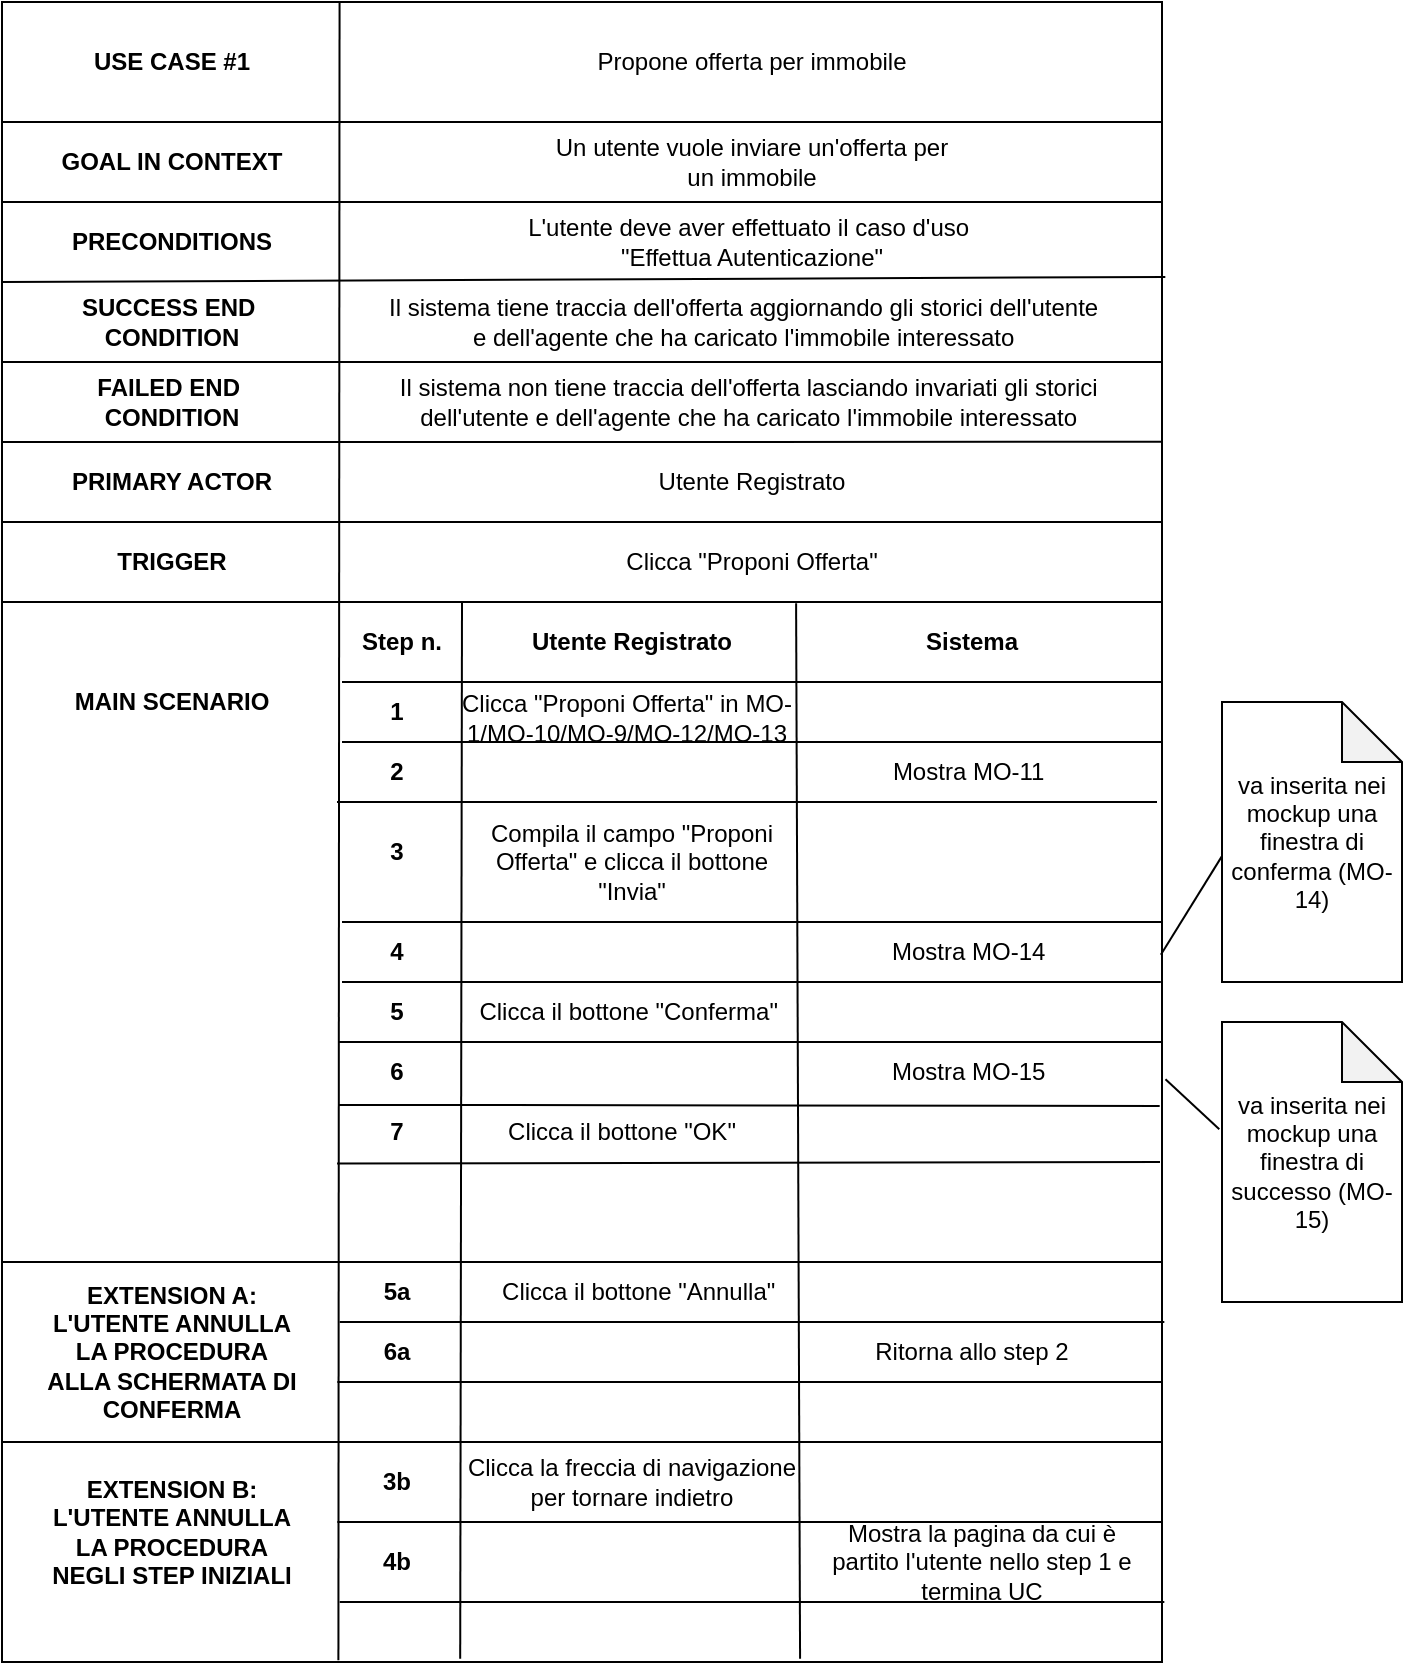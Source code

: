 <mxfile version="25.0.1" pages="2">
  <diagram name="InvioOfferta" id="PwwmJ5NGy3_vmTiixFz0">
    <mxGraphModel dx="1769" dy="768" grid="1" gridSize="10" guides="1" tooltips="1" connect="1" arrows="1" fold="1" page="1" pageScale="1" pageWidth="827" pageHeight="1169" math="0" shadow="0">
      <root>
        <mxCell id="0" />
        <mxCell id="1" parent="0" />
        <mxCell id="qYflDDiI7B78xpO1K8rn-20" value="" style="rounded=0;whiteSpace=wrap;html=1;" vertex="1" parent="1">
          <mxGeometry x="110" y="60" width="580" height="830" as="geometry" />
        </mxCell>
        <mxCell id="qYflDDiI7B78xpO1K8rn-11" value="&lt;b&gt;USE CASE #1&lt;/b&gt;" style="text;html=1;align=center;verticalAlign=middle;whiteSpace=wrap;rounded=0;" vertex="1" parent="1">
          <mxGeometry x="130" y="70" width="130" height="40" as="geometry" />
        </mxCell>
        <mxCell id="qYflDDiI7B78xpO1K8rn-12" value="Propone offerta per immobile" style="text;html=1;align=center;verticalAlign=middle;whiteSpace=wrap;rounded=0;" vertex="1" parent="1">
          <mxGeometry x="380" y="70" width="210" height="40" as="geometry" />
        </mxCell>
        <mxCell id="qYflDDiI7B78xpO1K8rn-13" value="&lt;b&gt;GOAL IN CONTEXT&lt;/b&gt;" style="text;html=1;align=center;verticalAlign=middle;whiteSpace=wrap;rounded=0;" vertex="1" parent="1">
          <mxGeometry x="130" y="120" width="130" height="40" as="geometry" />
        </mxCell>
        <mxCell id="qYflDDiI7B78xpO1K8rn-14" value="&lt;b&gt;PRECONDITIONS&lt;/b&gt;&lt;span style=&quot;color: rgba(0, 0, 0, 0); font-family: monospace; font-size: 0px; text-align: start; text-wrap-mode: nowrap;&quot;&gt;%3CmxGraphModel%3E%3Croot%3E%3CmxCell%20id%3D%220%22%2F%3E%3CmxCell%20id%3D%221%22%20parent%3D%220%22%2F%3E%3CmxCell%20id%3D%222%22%20value%3D%22%26lt%3Bb%26gt%3BUSE%20CASE%20%231%26lt%3B%2Fb%26gt%3B%22%20style%3D%22text%3Bhtml%3D1%3Balign%3Dcenter%3BverticalAlign%3Dmiddle%3BwhiteSpace%3Dwrap%3Brounded%3D0%3B%22%20vertex%3D%221%22%20parent%3D%221%22%3E%3CmxGeometry%20x%3D%22120%22%20y%3D%2270%22%20width%3D%22130%22%20height%3D%2240%22%20as%3D%22geometry%22%2F%3E%3C%2FmxCell%3E%3C%2Froot%3E%3C%2FmxGraphModel%3E&lt;/span&gt;" style="text;html=1;align=center;verticalAlign=middle;whiteSpace=wrap;rounded=0;" vertex="1" parent="1">
          <mxGeometry x="130" y="160" width="130" height="40" as="geometry" />
        </mxCell>
        <mxCell id="qYflDDiI7B78xpO1K8rn-15" value="&lt;b&gt;SUCCESS END&amp;nbsp;&lt;/b&gt;&lt;div&gt;&lt;b&gt;CONDITION&lt;/b&gt;&lt;/div&gt;" style="text;html=1;align=center;verticalAlign=middle;whiteSpace=wrap;rounded=0;" vertex="1" parent="1">
          <mxGeometry x="130" y="200" width="130" height="40" as="geometry" />
        </mxCell>
        <mxCell id="qYflDDiI7B78xpO1K8rn-16" value="&lt;b&gt;FAILED END&amp;nbsp;&lt;/b&gt;&lt;div&gt;&lt;b&gt;CONDITION&lt;/b&gt;&lt;/div&gt;" style="text;html=1;align=center;verticalAlign=middle;whiteSpace=wrap;rounded=0;" vertex="1" parent="1">
          <mxGeometry x="130" y="240" width="130" height="40" as="geometry" />
        </mxCell>
        <mxCell id="qYflDDiI7B78xpO1K8rn-17" value="&lt;b&gt;PRIMARY ACTOR&lt;/b&gt;" style="text;html=1;align=center;verticalAlign=middle;whiteSpace=wrap;rounded=0;" vertex="1" parent="1">
          <mxGeometry x="130" y="280" width="130" height="40" as="geometry" />
        </mxCell>
        <mxCell id="qYflDDiI7B78xpO1K8rn-18" value="&lt;b&gt;TRIGGER&lt;/b&gt;" style="text;html=1;align=center;verticalAlign=middle;whiteSpace=wrap;rounded=0;" vertex="1" parent="1">
          <mxGeometry x="130" y="320" width="130" height="40" as="geometry" />
        </mxCell>
        <mxCell id="qYflDDiI7B78xpO1K8rn-21" value="" style="endArrow=none;html=1;rounded=0;exitX=-0.003;exitY=0.071;exitDx=0;exitDy=0;exitPerimeter=0;" edge="1" parent="1">
          <mxGeometry width="50" height="50" relative="1" as="geometry">
            <mxPoint x="110.0" y="120.0" as="sourcePoint" />
            <mxPoint x="690" y="120" as="targetPoint" />
          </mxGeometry>
        </mxCell>
        <mxCell id="qYflDDiI7B78xpO1K8rn-22" value="" style="endArrow=none;html=1;rounded=0;exitX=-0.003;exitY=0.071;exitDx=0;exitDy=0;exitPerimeter=0;" edge="1" parent="1">
          <mxGeometry width="50" height="50" relative="1" as="geometry">
            <mxPoint x="110" y="160" as="sourcePoint" />
            <mxPoint x="690" y="160" as="targetPoint" />
          </mxGeometry>
        </mxCell>
        <mxCell id="qYflDDiI7B78xpO1K8rn-23" value="" style="endArrow=none;html=1;rounded=0;exitX=-0.003;exitY=0.071;exitDx=0;exitDy=0;exitPerimeter=0;entryX=1.004;entryY=-0.064;entryDx=0;entryDy=0;entryPerimeter=0;" edge="1" parent="1" target="qYflDDiI7B78xpO1K8rn-31">
          <mxGeometry width="50" height="50" relative="1" as="geometry">
            <mxPoint x="110" y="200" as="sourcePoint" />
            <mxPoint x="693" y="200" as="targetPoint" />
          </mxGeometry>
        </mxCell>
        <mxCell id="qYflDDiI7B78xpO1K8rn-24" value="" style="endArrow=none;html=1;rounded=0;exitX=-0.003;exitY=0.071;exitDx=0;exitDy=0;exitPerimeter=0;entryX=1;entryY=1;entryDx=0;entryDy=0;" edge="1" parent="1" target="qYflDDiI7B78xpO1K8rn-31">
          <mxGeometry width="50" height="50" relative="1" as="geometry">
            <mxPoint x="110" y="240" as="sourcePoint" />
            <mxPoint x="693" y="240" as="targetPoint" />
          </mxGeometry>
        </mxCell>
        <mxCell id="qYflDDiI7B78xpO1K8rn-25" value="" style="endArrow=none;html=1;rounded=0;exitX=-0.003;exitY=0.071;exitDx=0;exitDy=0;exitPerimeter=0;entryX=0.988;entryY=0.998;entryDx=0;entryDy=0;entryPerimeter=0;" edge="1" parent="1" target="qYflDDiI7B78xpO1K8rn-32">
          <mxGeometry width="50" height="50" relative="1" as="geometry">
            <mxPoint x="110" y="280" as="sourcePoint" />
            <mxPoint x="693" y="280" as="targetPoint" />
          </mxGeometry>
        </mxCell>
        <mxCell id="qYflDDiI7B78xpO1K8rn-26" value="" style="endArrow=none;html=1;rounded=0;entryX=1.001;entryY=0.071;entryDx=0;entryDy=0;entryPerimeter=0;" edge="1" parent="1">
          <mxGeometry width="50" height="50" relative="1" as="geometry">
            <mxPoint x="110" y="320" as="sourcePoint" />
            <mxPoint x="690" y="320" as="targetPoint" />
          </mxGeometry>
        </mxCell>
        <mxCell id="qYflDDiI7B78xpO1K8rn-27" value="" style="endArrow=none;html=1;rounded=0;exitX=-0.003;exitY=0.071;exitDx=0;exitDy=0;exitPerimeter=0;" edge="1" parent="1">
          <mxGeometry width="50" height="50" relative="1" as="geometry">
            <mxPoint x="110" y="360" as="sourcePoint" />
            <mxPoint x="690" y="360" as="targetPoint" />
          </mxGeometry>
        </mxCell>
        <mxCell id="qYflDDiI7B78xpO1K8rn-28" value="" style="endArrow=none;html=1;rounded=0;entryX=0.291;entryY=0;entryDx=0;entryDy=0;entryPerimeter=0;exitX=0.29;exitY=0.999;exitDx=0;exitDy=0;exitPerimeter=0;" edge="1" parent="1" source="qYflDDiI7B78xpO1K8rn-20" target="qYflDDiI7B78xpO1K8rn-20">
          <mxGeometry width="50" height="50" relative="1" as="geometry">
            <mxPoint x="280" y="880" as="sourcePoint" />
            <mxPoint x="500" y="180" as="targetPoint" />
          </mxGeometry>
        </mxCell>
        <mxCell id="qYflDDiI7B78xpO1K8rn-29" value="Un utente vuole inviare un&#39;offerta per un immobile" style="text;html=1;align=center;verticalAlign=middle;whiteSpace=wrap;rounded=0;" vertex="1" parent="1">
          <mxGeometry x="380" y="120" width="210" height="40" as="geometry" />
        </mxCell>
        <mxCell id="qYflDDiI7B78xpO1K8rn-30" value="L&#39;utente deve aver effettuato il caso d&#39;uso&amp;nbsp;&lt;div&gt;&quot;Effettua Autenticazione&quot;&lt;/div&gt;" style="text;html=1;align=center;verticalAlign=middle;whiteSpace=wrap;rounded=0;" vertex="1" parent="1">
          <mxGeometry x="335" y="160" width="300" height="40" as="geometry" />
        </mxCell>
        <mxCell id="qYflDDiI7B78xpO1K8rn-31" value="Il sistema tiene traccia dell&#39;offerta aggiornando gli storici dell&#39;utente&amp;nbsp;&lt;div&gt;e dell&#39;agente che ha caricato l&#39;immobile interessato&amp;nbsp;&lt;/div&gt;" style="text;html=1;align=center;verticalAlign=middle;whiteSpace=wrap;rounded=0;" vertex="1" parent="1">
          <mxGeometry x="275" y="200" width="415" height="40" as="geometry" />
        </mxCell>
        <mxCell id="qYflDDiI7B78xpO1K8rn-32" value="Il sistema non tiene traccia dell&#39;offerta lasciando invariati gli storici&amp;nbsp;&lt;div&gt;dell&#39;utente&amp;nbsp;&lt;span style=&quot;background-color: initial;&quot;&gt;e dell&#39;agente che ha caricato l&#39;immobile interessato&amp;nbsp;&lt;/span&gt;&lt;/div&gt;" style="text;html=1;align=center;verticalAlign=middle;whiteSpace=wrap;rounded=0;" vertex="1" parent="1">
          <mxGeometry x="275" y="240" width="420" height="40" as="geometry" />
        </mxCell>
        <mxCell id="qYflDDiI7B78xpO1K8rn-33" value="Utente Registrato" style="text;html=1;align=center;verticalAlign=middle;whiteSpace=wrap;rounded=0;" vertex="1" parent="1">
          <mxGeometry x="380" y="280" width="210" height="40" as="geometry" />
        </mxCell>
        <mxCell id="qYflDDiI7B78xpO1K8rn-34" value="Clicca &quot;Proponi Offerta&quot;" style="text;html=1;align=center;verticalAlign=middle;whiteSpace=wrap;rounded=0;" vertex="1" parent="1">
          <mxGeometry x="380" y="320" width="210" height="40" as="geometry" />
        </mxCell>
        <mxCell id="qYflDDiI7B78xpO1K8rn-36" value="&lt;b&gt;MAIN SCENARIO&lt;/b&gt;" style="text;html=1;align=center;verticalAlign=middle;whiteSpace=wrap;rounded=0;" vertex="1" parent="1">
          <mxGeometry x="130" y="390" width="130" height="40" as="geometry" />
        </mxCell>
        <mxCell id="qYflDDiI7B78xpO1K8rn-37" value="" style="endArrow=none;html=1;rounded=0;exitX=0.395;exitY=0.998;exitDx=0;exitDy=0;exitPerimeter=0;" edge="1" parent="1" source="qYflDDiI7B78xpO1K8rn-20">
          <mxGeometry width="50" height="50" relative="1" as="geometry">
            <mxPoint x="340" y="490" as="sourcePoint" />
            <mxPoint x="340" y="360" as="targetPoint" />
          </mxGeometry>
        </mxCell>
        <mxCell id="qYflDDiI7B78xpO1K8rn-38" value="" style="endArrow=none;html=1;rounded=0;entryX=0.605;entryY=1.016;entryDx=0;entryDy=0;entryPerimeter=0;exitX=0.688;exitY=0.998;exitDx=0;exitDy=0;exitPerimeter=0;" edge="1" parent="1" source="qYflDDiI7B78xpO1K8rn-20" target="qYflDDiI7B78xpO1K8rn-34">
          <mxGeometry width="50" height="50" relative="1" as="geometry">
            <mxPoint x="340" y="680" as="sourcePoint" />
            <mxPoint x="390" y="630" as="targetPoint" />
          </mxGeometry>
        </mxCell>
        <mxCell id="qYflDDiI7B78xpO1K8rn-39" value="" style="endArrow=none;html=1;rounded=0;" edge="1" parent="1">
          <mxGeometry width="50" height="50" relative="1" as="geometry">
            <mxPoint x="280" y="400" as="sourcePoint" />
            <mxPoint x="690" y="400" as="targetPoint" />
          </mxGeometry>
        </mxCell>
        <mxCell id="qYflDDiI7B78xpO1K8rn-40" value="&lt;b&gt;Step n.&lt;/b&gt;" style="text;html=1;align=center;verticalAlign=middle;whiteSpace=wrap;rounded=0;" vertex="1" parent="1">
          <mxGeometry x="285" y="360" width="50" height="40" as="geometry" />
        </mxCell>
        <mxCell id="qYflDDiI7B78xpO1K8rn-41" value="&lt;b&gt;Utente Registrato&lt;/b&gt;" style="text;html=1;align=center;verticalAlign=middle;whiteSpace=wrap;rounded=0;" vertex="1" parent="1">
          <mxGeometry x="360" y="360" width="130" height="40" as="geometry" />
        </mxCell>
        <mxCell id="qYflDDiI7B78xpO1K8rn-42" value="&lt;b&gt;Sistema&lt;/b&gt;" style="text;html=1;align=center;verticalAlign=middle;whiteSpace=wrap;rounded=0;" vertex="1" parent="1">
          <mxGeometry x="530" y="360" width="130" height="40" as="geometry" />
        </mxCell>
        <mxCell id="qYflDDiI7B78xpO1K8rn-43" value="" style="endArrow=none;html=1;rounded=0;" edge="1" parent="1">
          <mxGeometry width="50" height="50" relative="1" as="geometry">
            <mxPoint x="280" y="430" as="sourcePoint" />
            <mxPoint x="690" y="430" as="targetPoint" />
          </mxGeometry>
        </mxCell>
        <mxCell id="qYflDDiI7B78xpO1K8rn-44" value="&lt;b&gt;1&lt;/b&gt;" style="text;html=1;align=center;verticalAlign=middle;whiteSpace=wrap;rounded=0;" vertex="1" parent="1">
          <mxGeometry x="285" y="400" width="45" height="30" as="geometry" />
        </mxCell>
        <mxCell id="qYflDDiI7B78xpO1K8rn-45" value="Clicca &quot;Proponi Offerta&quot; in&amp;nbsp;&lt;span style=&quot;background-color: initial;&quot;&gt;MO-1/MO-10/MO-9/MO-12/MO-13&lt;/span&gt;" style="text;html=1;align=center;verticalAlign=middle;whiteSpace=wrap;rounded=0;" vertex="1" parent="1">
          <mxGeometry x="335" y="400" width="175" height="35" as="geometry" />
        </mxCell>
        <mxCell id="qYflDDiI7B78xpO1K8rn-46" value="" style="endArrow=none;html=1;rounded=0;" edge="1" parent="1">
          <mxGeometry width="50" height="50" relative="1" as="geometry">
            <mxPoint x="277.5" y="460" as="sourcePoint" />
            <mxPoint x="687.5" y="460" as="targetPoint" />
          </mxGeometry>
        </mxCell>
        <mxCell id="qYflDDiI7B78xpO1K8rn-47" value="&lt;b&gt;2&lt;/b&gt;" style="text;html=1;align=center;verticalAlign=middle;whiteSpace=wrap;rounded=0;" vertex="1" parent="1">
          <mxGeometry x="285" y="430" width="45" height="30" as="geometry" />
        </mxCell>
        <mxCell id="qYflDDiI7B78xpO1K8rn-48" value="Mostra MO-11&amp;nbsp;" style="text;html=1;align=center;verticalAlign=middle;whiteSpace=wrap;rounded=0;" vertex="1" parent="1">
          <mxGeometry x="530" y="425" width="130" height="40" as="geometry" />
        </mxCell>
        <mxCell id="qYflDDiI7B78xpO1K8rn-49" value="" style="endArrow=none;html=1;rounded=0;" edge="1" parent="1">
          <mxGeometry width="50" height="50" relative="1" as="geometry">
            <mxPoint x="280" y="520" as="sourcePoint" />
            <mxPoint x="690" y="520" as="targetPoint" />
          </mxGeometry>
        </mxCell>
        <mxCell id="qYflDDiI7B78xpO1K8rn-50" value="&lt;b&gt;3&lt;/b&gt;" style="text;html=1;align=center;verticalAlign=middle;whiteSpace=wrap;rounded=0;" vertex="1" parent="1">
          <mxGeometry x="285" y="470" width="45" height="30" as="geometry" />
        </mxCell>
        <mxCell id="qYflDDiI7B78xpO1K8rn-51" value="Compila il campo &quot;Proponi Offerta&quot; e clicca il bottone &quot;Invia&quot;" style="text;html=1;align=center;verticalAlign=middle;whiteSpace=wrap;rounded=0;" vertex="1" parent="1">
          <mxGeometry x="350" y="470" width="150" height="40" as="geometry" />
        </mxCell>
        <mxCell id="qYflDDiI7B78xpO1K8rn-52" value="" style="endArrow=none;html=1;rounded=0;entryX=0.998;entryY=0.608;entryDx=0;entryDy=0;entryPerimeter=0;" edge="1" parent="1">
          <mxGeometry width="50" height="50" relative="1" as="geometry">
            <mxPoint x="280" y="550" as="sourcePoint" />
            <mxPoint x="689.42" y="550.0" as="targetPoint" />
          </mxGeometry>
        </mxCell>
        <mxCell id="qYflDDiI7B78xpO1K8rn-53" value="&lt;b&gt;4&lt;/b&gt;" style="text;html=1;align=center;verticalAlign=middle;whiteSpace=wrap;rounded=0;" vertex="1" parent="1">
          <mxGeometry x="285" y="520" width="45" height="30" as="geometry" />
        </mxCell>
        <mxCell id="qYflDDiI7B78xpO1K8rn-54" value="Mostra MO-14&amp;nbsp;" style="text;html=1;align=center;verticalAlign=middle;whiteSpace=wrap;rounded=0;" vertex="1" parent="1">
          <mxGeometry x="530" y="515" width="130" height="40" as="geometry" />
        </mxCell>
        <mxCell id="qYflDDiI7B78xpO1K8rn-55" value="" style="endArrow=none;html=1;rounded=0;exitX=0.999;exitY=0.574;exitDx=0;exitDy=0;exitPerimeter=0;entryX=0.005;entryY=0.545;entryDx=0;entryDy=0;entryPerimeter=0;" edge="1" parent="1" source="qYflDDiI7B78xpO1K8rn-20" target="qYflDDiI7B78xpO1K8rn-57">
          <mxGeometry width="50" height="50" relative="1" as="geometry">
            <mxPoint x="550" y="510" as="sourcePoint" />
            <mxPoint x="730" y="539.3" as="targetPoint" />
          </mxGeometry>
        </mxCell>
        <mxCell id="qYflDDiI7B78xpO1K8rn-57" value="va inserita nei mockup una finestra di conferma (MO-14)" style="shape=note;whiteSpace=wrap;html=1;backgroundOutline=1;darkOpacity=0.05;" vertex="1" parent="1">
          <mxGeometry x="720" y="410" width="90" height="140" as="geometry" />
        </mxCell>
        <mxCell id="qYflDDiI7B78xpO1K8rn-58" value="" style="endArrow=none;html=1;rounded=0;" edge="1" parent="1">
          <mxGeometry width="50" height="50" relative="1" as="geometry">
            <mxPoint x="278" y="580" as="sourcePoint" />
            <mxPoint x="690" y="580" as="targetPoint" />
          </mxGeometry>
        </mxCell>
        <mxCell id="qYflDDiI7B78xpO1K8rn-59" value="&lt;b&gt;5&lt;/b&gt;" style="text;html=1;align=center;verticalAlign=middle;whiteSpace=wrap;rounded=0;" vertex="1" parent="1">
          <mxGeometry x="285" y="550" width="45" height="30" as="geometry" />
        </mxCell>
        <mxCell id="qYflDDiI7B78xpO1K8rn-60" value="Clicca il bottone &quot;Conferma&quot;&amp;nbsp;" style="text;html=1;align=center;verticalAlign=middle;whiteSpace=wrap;rounded=0;" vertex="1" parent="1">
          <mxGeometry x="345" y="550" width="160" height="30" as="geometry" />
        </mxCell>
        <mxCell id="qYflDDiI7B78xpO1K8rn-61" value="" style="endArrow=none;html=1;rounded=0;entryX=0.998;entryY=0.665;entryDx=0;entryDy=0;entryPerimeter=0;" edge="1" parent="1" target="qYflDDiI7B78xpO1K8rn-20">
          <mxGeometry width="50" height="50" relative="1" as="geometry">
            <mxPoint x="278.08" y="611.44" as="sourcePoint" />
            <mxPoint x="686.92" y="610.0" as="targetPoint" />
          </mxGeometry>
        </mxCell>
        <mxCell id="qYflDDiI7B78xpO1K8rn-62" value="Mostra MO-15&amp;nbsp;" style="text;html=1;align=center;verticalAlign=middle;whiteSpace=wrap;rounded=0;" vertex="1" parent="1">
          <mxGeometry x="530" y="580" width="130" height="30" as="geometry" />
        </mxCell>
        <mxCell id="qYflDDiI7B78xpO1K8rn-63" value="va inserita nei mockup una finestra di successo (MO-15)" style="shape=note;whiteSpace=wrap;html=1;backgroundOutline=1;darkOpacity=0.05;" vertex="1" parent="1">
          <mxGeometry x="720" y="570" width="90" height="140" as="geometry" />
        </mxCell>
        <mxCell id="qYflDDiI7B78xpO1K8rn-64" value="" style="endArrow=none;html=1;rounded=0;entryX=-0.015;entryY=0.383;entryDx=0;entryDy=0;entryPerimeter=0;exitX=1.003;exitY=0.649;exitDx=0;exitDy=0;exitPerimeter=0;" edge="1" parent="1" source="qYflDDiI7B78xpO1K8rn-20" target="qYflDDiI7B78xpO1K8rn-63">
          <mxGeometry width="50" height="50" relative="1" as="geometry">
            <mxPoint x="460" y="610" as="sourcePoint" />
            <mxPoint x="510" y="560" as="targetPoint" />
          </mxGeometry>
        </mxCell>
        <mxCell id="qYflDDiI7B78xpO1K8rn-65" value="&lt;b&gt;6&lt;/b&gt;" style="text;html=1;align=center;verticalAlign=middle;whiteSpace=wrap;rounded=0;" vertex="1" parent="1">
          <mxGeometry x="285" y="585" width="45" height="20" as="geometry" />
        </mxCell>
        <mxCell id="qYflDDiI7B78xpO1K8rn-66" value="" style="endArrow=none;html=1;rounded=0;" edge="1" parent="1">
          <mxGeometry width="50" height="50" relative="1" as="geometry">
            <mxPoint x="277.54" y="640.72" as="sourcePoint" />
            <mxPoint x="689" y="640" as="targetPoint" />
          </mxGeometry>
        </mxCell>
        <mxCell id="qYflDDiI7B78xpO1K8rn-67" value="&lt;b&gt;7&lt;/b&gt;" style="text;html=1;align=center;verticalAlign=middle;whiteSpace=wrap;rounded=0;" vertex="1" parent="1">
          <mxGeometry x="285" y="610" width="45" height="30" as="geometry" />
        </mxCell>
        <mxCell id="qYflDDiI7B78xpO1K8rn-68" value="Clicca il bottone &quot;OK&quot;" style="text;html=1;align=center;verticalAlign=middle;whiteSpace=wrap;rounded=0;" vertex="1" parent="1">
          <mxGeometry x="340" y="610" width="160" height="30" as="geometry" />
        </mxCell>
        <mxCell id="qYflDDiI7B78xpO1K8rn-69" value="" style="endArrow=none;html=1;rounded=0;exitX=0;exitY=0.75;exitDx=0;exitDy=0;entryX=1;entryY=0.75;entryDx=0;entryDy=0;" edge="1" parent="1">
          <mxGeometry width="50" height="50" relative="1" as="geometry">
            <mxPoint x="110" y="690" as="sourcePoint" />
            <mxPoint x="690" y="690" as="targetPoint" />
          </mxGeometry>
        </mxCell>
        <mxCell id="qYflDDiI7B78xpO1K8rn-70" value="&lt;b&gt;EXTENSION A:&lt;/b&gt;&lt;div&gt;&lt;b&gt;L&#39;UTENTE ANNULLA LA PROCEDURA ALLA SCHERMATA DI CONFERMA&lt;/b&gt;&lt;/div&gt;" style="text;html=1;align=center;verticalAlign=middle;whiteSpace=wrap;rounded=0;" vertex="1" parent="1">
          <mxGeometry x="130" y="700" width="130" height="70" as="geometry" />
        </mxCell>
        <mxCell id="qYflDDiI7B78xpO1K8rn-71" value="" style="endArrow=none;html=1;rounded=0;entryX=0.999;entryY=0.817;entryDx=0;entryDy=0;entryPerimeter=0;" edge="1" parent="1">
          <mxGeometry width="50" height="50" relative="1" as="geometry">
            <mxPoint x="278.84" y="720.06" as="sourcePoint" />
            <mxPoint x="691.16" y="720.0" as="targetPoint" />
            <Array as="points">
              <mxPoint x="578.84" y="720.06" />
            </Array>
          </mxGeometry>
        </mxCell>
        <mxCell id="qYflDDiI7B78xpO1K8rn-72" value="&lt;b&gt;5a&lt;/b&gt;" style="text;html=1;align=center;verticalAlign=middle;whiteSpace=wrap;rounded=0;" vertex="1" parent="1">
          <mxGeometry x="285" y="690" width="45" height="30" as="geometry" />
        </mxCell>
        <mxCell id="qYflDDiI7B78xpO1K8rn-73" value="Clicca il bottone &quot;Annulla&quot;&amp;nbsp;" style="text;html=1;align=center;verticalAlign=middle;whiteSpace=wrap;rounded=0;" vertex="1" parent="1">
          <mxGeometry x="350" y="690" width="160" height="30" as="geometry" />
        </mxCell>
        <mxCell id="qYflDDiI7B78xpO1K8rn-74" value="" style="endArrow=none;html=1;rounded=0;entryX=0.999;entryY=0.817;entryDx=0;entryDy=0;entryPerimeter=0;" edge="1" parent="1">
          <mxGeometry width="50" height="50" relative="1" as="geometry">
            <mxPoint x="277.68" y="750.06" as="sourcePoint" />
            <mxPoint x="690.0" y="750.0" as="targetPoint" />
            <Array as="points">
              <mxPoint x="577.68" y="750.06" />
            </Array>
          </mxGeometry>
        </mxCell>
        <mxCell id="qYflDDiI7B78xpO1K8rn-75" value="&lt;b&gt;6a&lt;/b&gt;" style="text;html=1;align=center;verticalAlign=middle;whiteSpace=wrap;rounded=0;" vertex="1" parent="1">
          <mxGeometry x="285" y="720" width="45" height="30" as="geometry" />
        </mxCell>
        <mxCell id="qYflDDiI7B78xpO1K8rn-76" value="Ritorna allo step 2" style="text;html=1;align=center;verticalAlign=middle;whiteSpace=wrap;rounded=0;" vertex="1" parent="1">
          <mxGeometry x="515" y="720" width="160" height="30" as="geometry" />
        </mxCell>
        <mxCell id="qYflDDiI7B78xpO1K8rn-77" value="" style="endArrow=none;html=1;rounded=0;exitX=0;exitY=0.75;exitDx=0;exitDy=0;entryX=1;entryY=0.75;entryDx=0;entryDy=0;" edge="1" parent="1">
          <mxGeometry width="50" height="50" relative="1" as="geometry">
            <mxPoint x="110" y="780" as="sourcePoint" />
            <mxPoint x="690" y="780" as="targetPoint" />
          </mxGeometry>
        </mxCell>
        <mxCell id="qYflDDiI7B78xpO1K8rn-78" value="&lt;b&gt;EXTENSION B:&lt;/b&gt;&lt;div&gt;&lt;b&gt;L&#39;UTENTE ANNULLA LA PROCEDURA NEGLI STEP INIZIALI&lt;/b&gt;&lt;/div&gt;" style="text;html=1;align=center;verticalAlign=middle;whiteSpace=wrap;rounded=0;" vertex="1" parent="1">
          <mxGeometry x="130" y="790" width="130" height="70" as="geometry" />
        </mxCell>
        <mxCell id="qYflDDiI7B78xpO1K8rn-79" value="" style="endArrow=none;html=1;rounded=0;entryX=0.999;entryY=0.817;entryDx=0;entryDy=0;entryPerimeter=0;" edge="1" parent="1">
          <mxGeometry width="50" height="50" relative="1" as="geometry">
            <mxPoint x="277.68" y="820.06" as="sourcePoint" />
            <mxPoint x="690.0" y="820.0" as="targetPoint" />
            <Array as="points">
              <mxPoint x="577.68" y="820.06" />
            </Array>
          </mxGeometry>
        </mxCell>
        <mxCell id="qYflDDiI7B78xpO1K8rn-80" value="&lt;b&gt;3b&lt;/b&gt;" style="text;html=1;align=center;verticalAlign=middle;whiteSpace=wrap;rounded=0;" vertex="1" parent="1">
          <mxGeometry x="285" y="785" width="45" height="30" as="geometry" />
        </mxCell>
        <mxCell id="qYflDDiI7B78xpO1K8rn-81" value="Clicca la freccia di navigazione per tornare indietro" style="text;html=1;align=center;verticalAlign=middle;whiteSpace=wrap;rounded=0;" vertex="1" parent="1">
          <mxGeometry x="340" y="780" width="170" height="40" as="geometry" />
        </mxCell>
        <mxCell id="qYflDDiI7B78xpO1K8rn-82" value="" style="endArrow=none;html=1;rounded=0;entryX=0.999;entryY=0.817;entryDx=0;entryDy=0;entryPerimeter=0;" edge="1" parent="1">
          <mxGeometry width="50" height="50" relative="1" as="geometry">
            <mxPoint x="278.84" y="860.06" as="sourcePoint" />
            <mxPoint x="691.16" y="860.0" as="targetPoint" />
            <Array as="points">
              <mxPoint x="578.84" y="860.06" />
            </Array>
          </mxGeometry>
        </mxCell>
        <mxCell id="qYflDDiI7B78xpO1K8rn-83" value="&lt;b&gt;4b&lt;/b&gt;" style="text;html=1;align=center;verticalAlign=middle;whiteSpace=wrap;rounded=0;" vertex="1" parent="1">
          <mxGeometry x="285" y="820" width="45" height="40" as="geometry" />
        </mxCell>
        <mxCell id="qYflDDiI7B78xpO1K8rn-84" value="Mostra la pagina da cui è partito l&#39;utente nello step 1 e termina UC" style="text;html=1;align=center;verticalAlign=middle;whiteSpace=wrap;rounded=0;" vertex="1" parent="1">
          <mxGeometry x="515" y="820" width="170" height="40" as="geometry" />
        </mxCell>
      </root>
    </mxGraphModel>
  </diagram>
  <diagram id="N7eBfCf_mLVutH3UNu9d" name="cambiaPassword">
    <mxGraphModel dx="1438" dy="624" grid="1" gridSize="10" guides="1" tooltips="1" connect="1" arrows="1" fold="1" page="1" pageScale="1" pageWidth="827" pageHeight="1169" math="0" shadow="0">
      <root>
        <mxCell id="0" />
        <mxCell id="1" parent="0" />
        <mxCell id="MVRMW_-bUuKTD5DjjZ-r-5" value="" style="shape=table;startSize=0;container=1;collapsible=0;childLayout=tableLayout;" vertex="1" parent="1">
          <mxGeometry x="80" y="40" width="600" height="840" as="geometry" />
        </mxCell>
        <mxCell id="MVRMW_-bUuKTD5DjjZ-r-6" value="" style="shape=tableRow;horizontal=0;startSize=0;swimlaneHead=0;swimlaneBody=0;strokeColor=inherit;top=0;left=0;bottom=0;right=0;collapsible=0;dropTarget=0;fillColor=none;points=[[0,0.5],[1,0.5]];portConstraint=eastwest;" vertex="1" parent="MVRMW_-bUuKTD5DjjZ-r-5">
          <mxGeometry width="600" height="65" as="geometry" />
        </mxCell>
        <mxCell id="MVRMW_-bUuKTD5DjjZ-r-7" value="" style="shape=partialRectangle;html=1;whiteSpace=wrap;connectable=0;strokeColor=inherit;overflow=hidden;fillColor=none;top=0;left=0;bottom=0;right=0;pointerEvents=1;" vertex="1" parent="MVRMW_-bUuKTD5DjjZ-r-6">
          <mxGeometry width="200" height="65" as="geometry">
            <mxRectangle width="200" height="65" as="alternateBounds" />
          </mxGeometry>
        </mxCell>
        <mxCell id="MVRMW_-bUuKTD5DjjZ-r-8" value="" style="shape=partialRectangle;html=1;whiteSpace=wrap;connectable=0;strokeColor=inherit;overflow=hidden;fillColor=none;top=0;left=0;bottom=0;right=0;pointerEvents=1;" vertex="1" parent="MVRMW_-bUuKTD5DjjZ-r-6">
          <mxGeometry x="200" width="400" height="65" as="geometry">
            <mxRectangle width="400" height="65" as="alternateBounds" />
          </mxGeometry>
        </mxCell>
        <mxCell id="MVRMW_-bUuKTD5DjjZ-r-9" value="" style="shape=tableRow;horizontal=0;startSize=0;swimlaneHead=0;swimlaneBody=0;strokeColor=inherit;top=0;left=0;bottom=0;right=0;collapsible=0;dropTarget=0;fillColor=none;points=[[0,0.5],[1,0.5]];portConstraint=eastwest;" vertex="1" parent="MVRMW_-bUuKTD5DjjZ-r-5">
          <mxGeometry y="65" width="600" height="64" as="geometry" />
        </mxCell>
        <mxCell id="MVRMW_-bUuKTD5DjjZ-r-10" value="" style="shape=partialRectangle;html=1;whiteSpace=wrap;connectable=0;strokeColor=inherit;overflow=hidden;fillColor=none;top=0;left=0;bottom=0;right=0;pointerEvents=1;" vertex="1" parent="MVRMW_-bUuKTD5DjjZ-r-9">
          <mxGeometry width="200" height="64" as="geometry">
            <mxRectangle width="200" height="64" as="alternateBounds" />
          </mxGeometry>
        </mxCell>
        <mxCell id="MVRMW_-bUuKTD5DjjZ-r-11" value="" style="shape=partialRectangle;html=1;whiteSpace=wrap;connectable=0;strokeColor=inherit;overflow=hidden;fillColor=none;top=0;left=0;bottom=0;right=0;pointerEvents=1;" vertex="1" parent="MVRMW_-bUuKTD5DjjZ-r-9">
          <mxGeometry x="200" width="400" height="64" as="geometry">
            <mxRectangle width="400" height="64" as="alternateBounds" />
          </mxGeometry>
        </mxCell>
        <mxCell id="MVRMW_-bUuKTD5DjjZ-r-12" value="" style="shape=tableRow;horizontal=0;startSize=0;swimlaneHead=0;swimlaneBody=0;strokeColor=inherit;top=0;left=0;bottom=0;right=0;collapsible=0;dropTarget=0;fillColor=none;points=[[0,0.5],[1,0.5]];portConstraint=eastwest;" vertex="1" parent="MVRMW_-bUuKTD5DjjZ-r-5">
          <mxGeometry y="129" width="600" height="65" as="geometry" />
        </mxCell>
        <mxCell id="MVRMW_-bUuKTD5DjjZ-r-13" value="" style="shape=partialRectangle;html=1;whiteSpace=wrap;connectable=0;strokeColor=inherit;overflow=hidden;fillColor=none;top=0;left=0;bottom=0;right=0;pointerEvents=1;" vertex="1" parent="MVRMW_-bUuKTD5DjjZ-r-12">
          <mxGeometry width="200" height="65" as="geometry">
            <mxRectangle width="200" height="65" as="alternateBounds" />
          </mxGeometry>
        </mxCell>
        <mxCell id="MVRMW_-bUuKTD5DjjZ-r-14" value="" style="shape=partialRectangle;html=1;whiteSpace=wrap;connectable=0;strokeColor=inherit;overflow=hidden;fillColor=none;top=0;left=0;bottom=0;right=0;pointerEvents=1;" vertex="1" parent="MVRMW_-bUuKTD5DjjZ-r-12">
          <mxGeometry x="200" width="400" height="65" as="geometry">
            <mxRectangle width="400" height="65" as="alternateBounds" />
          </mxGeometry>
        </mxCell>
        <mxCell id="MVRMW_-bUuKTD5DjjZ-r-15" value="" style="shape=tableRow;horizontal=0;startSize=0;swimlaneHead=0;swimlaneBody=0;strokeColor=inherit;top=0;left=0;bottom=0;right=0;collapsible=0;dropTarget=0;fillColor=none;points=[[0,0.5],[1,0.5]];portConstraint=eastwest;" vertex="1" parent="MVRMW_-bUuKTD5DjjZ-r-5">
          <mxGeometry y="194" width="600" height="65" as="geometry" />
        </mxCell>
        <mxCell id="MVRMW_-bUuKTD5DjjZ-r-16" value="" style="shape=partialRectangle;html=1;whiteSpace=wrap;connectable=0;strokeColor=inherit;overflow=hidden;fillColor=none;top=0;left=0;bottom=0;right=0;pointerEvents=1;" vertex="1" parent="MVRMW_-bUuKTD5DjjZ-r-15">
          <mxGeometry width="200" height="65" as="geometry">
            <mxRectangle width="200" height="65" as="alternateBounds" />
          </mxGeometry>
        </mxCell>
        <mxCell id="MVRMW_-bUuKTD5DjjZ-r-17" value="" style="shape=partialRectangle;html=1;whiteSpace=wrap;connectable=0;strokeColor=inherit;overflow=hidden;fillColor=none;top=0;left=0;bottom=0;right=0;pointerEvents=1;" vertex="1" parent="MVRMW_-bUuKTD5DjjZ-r-15">
          <mxGeometry x="200" width="400" height="65" as="geometry">
            <mxRectangle width="400" height="65" as="alternateBounds" />
          </mxGeometry>
        </mxCell>
        <mxCell id="MVRMW_-bUuKTD5DjjZ-r-18" value="" style="shape=tableRow;horizontal=0;startSize=0;swimlaneHead=0;swimlaneBody=0;strokeColor=inherit;top=0;left=0;bottom=0;right=0;collapsible=0;dropTarget=0;fillColor=none;points=[[0,0.5],[1,0.5]];portConstraint=eastwest;" vertex="1" parent="MVRMW_-bUuKTD5DjjZ-r-5">
          <mxGeometry y="259" width="600" height="62" as="geometry" />
        </mxCell>
        <mxCell id="MVRMW_-bUuKTD5DjjZ-r-19" value="" style="shape=partialRectangle;html=1;whiteSpace=wrap;connectable=0;strokeColor=inherit;overflow=hidden;fillColor=none;top=0;left=0;bottom=0;right=0;pointerEvents=1;" vertex="1" parent="MVRMW_-bUuKTD5DjjZ-r-18">
          <mxGeometry width="200" height="62" as="geometry">
            <mxRectangle width="200" height="62" as="alternateBounds" />
          </mxGeometry>
        </mxCell>
        <mxCell id="MVRMW_-bUuKTD5DjjZ-r-20" value="" style="shape=partialRectangle;html=1;whiteSpace=wrap;connectable=0;strokeColor=inherit;overflow=hidden;fillColor=none;top=0;left=0;bottom=0;right=0;pointerEvents=1;" vertex="1" parent="MVRMW_-bUuKTD5DjjZ-r-18">
          <mxGeometry x="200" width="400" height="62" as="geometry">
            <mxRectangle width="400" height="62" as="alternateBounds" />
          </mxGeometry>
        </mxCell>
        <mxCell id="MVRMW_-bUuKTD5DjjZ-r-21" value="" style="shape=tableRow;horizontal=0;startSize=0;swimlaneHead=0;swimlaneBody=0;strokeColor=inherit;top=0;left=0;bottom=0;right=0;collapsible=0;dropTarget=0;fillColor=none;points=[[0,0.5],[1,0.5]];portConstraint=eastwest;" vertex="1" parent="MVRMW_-bUuKTD5DjjZ-r-5">
          <mxGeometry y="321" width="600" height="65" as="geometry" />
        </mxCell>
        <mxCell id="MVRMW_-bUuKTD5DjjZ-r-22" value="" style="shape=partialRectangle;html=1;whiteSpace=wrap;connectable=0;strokeColor=inherit;overflow=hidden;fillColor=none;top=0;left=0;bottom=0;right=0;pointerEvents=1;" vertex="1" parent="MVRMW_-bUuKTD5DjjZ-r-21">
          <mxGeometry width="200" height="65" as="geometry">
            <mxRectangle width="200" height="65" as="alternateBounds" />
          </mxGeometry>
        </mxCell>
        <mxCell id="MVRMW_-bUuKTD5DjjZ-r-23" value="" style="shape=partialRectangle;html=1;whiteSpace=wrap;connectable=0;strokeColor=inherit;overflow=hidden;fillColor=none;top=0;left=0;bottom=0;right=0;pointerEvents=1;" vertex="1" parent="MVRMW_-bUuKTD5DjjZ-r-21">
          <mxGeometry x="200" width="400" height="65" as="geometry">
            <mxRectangle width="400" height="65" as="alternateBounds" />
          </mxGeometry>
        </mxCell>
        <mxCell id="MVRMW_-bUuKTD5DjjZ-r-24" value="" style="shape=tableRow;horizontal=0;startSize=0;swimlaneHead=0;swimlaneBody=0;strokeColor=inherit;top=0;left=0;bottom=0;right=0;collapsible=0;dropTarget=0;fillColor=none;points=[[0,0.5],[1,0.5]];portConstraint=eastwest;" vertex="1" parent="MVRMW_-bUuKTD5DjjZ-r-5">
          <mxGeometry y="386" width="600" height="65" as="geometry" />
        </mxCell>
        <mxCell id="MVRMW_-bUuKTD5DjjZ-r-25" value="" style="shape=partialRectangle;html=1;whiteSpace=wrap;connectable=0;strokeColor=inherit;overflow=hidden;fillColor=none;top=0;left=0;bottom=0;right=0;pointerEvents=1;" vertex="1" parent="MVRMW_-bUuKTD5DjjZ-r-24">
          <mxGeometry width="200" height="65" as="geometry">
            <mxRectangle width="200" height="65" as="alternateBounds" />
          </mxGeometry>
        </mxCell>
        <mxCell id="MVRMW_-bUuKTD5DjjZ-r-26" value="" style="shape=partialRectangle;html=1;whiteSpace=wrap;connectable=0;strokeColor=inherit;overflow=hidden;fillColor=none;top=0;left=0;bottom=0;right=0;pointerEvents=1;" vertex="1" parent="MVRMW_-bUuKTD5DjjZ-r-24">
          <mxGeometry x="200" width="400" height="65" as="geometry">
            <mxRectangle width="400" height="65" as="alternateBounds" />
          </mxGeometry>
        </mxCell>
        <mxCell id="MVRMW_-bUuKTD5DjjZ-r-27" value="" style="shape=tableRow;horizontal=0;startSize=0;swimlaneHead=0;swimlaneBody=0;strokeColor=inherit;top=0;left=0;bottom=0;right=0;collapsible=0;dropTarget=0;fillColor=none;points=[[0,0.5],[1,0.5]];portConstraint=eastwest;" vertex="1" parent="MVRMW_-bUuKTD5DjjZ-r-5">
          <mxGeometry y="451" width="600" height="289" as="geometry" />
        </mxCell>
        <mxCell id="MVRMW_-bUuKTD5DjjZ-r-28" value="" style="shape=partialRectangle;html=1;whiteSpace=wrap;connectable=0;strokeColor=inherit;overflow=hidden;fillColor=none;top=0;left=0;bottom=0;right=0;pointerEvents=1;" vertex="1" parent="MVRMW_-bUuKTD5DjjZ-r-27">
          <mxGeometry width="200" height="289" as="geometry">
            <mxRectangle width="200" height="289" as="alternateBounds" />
          </mxGeometry>
        </mxCell>
        <mxCell id="MVRMW_-bUuKTD5DjjZ-r-29" value="" style="shape=partialRectangle;html=1;whiteSpace=wrap;connectable=0;strokeColor=inherit;overflow=hidden;fillColor=none;top=0;left=0;bottom=0;right=0;pointerEvents=1;" vertex="1" parent="MVRMW_-bUuKTD5DjjZ-r-27">
          <mxGeometry x="200" width="400" height="289" as="geometry">
            <mxRectangle width="400" height="289" as="alternateBounds" />
          </mxGeometry>
        </mxCell>
        <mxCell id="MVRMW_-bUuKTD5DjjZ-r-30" value="" style="shape=tableRow;horizontal=0;startSize=0;swimlaneHead=0;swimlaneBody=0;strokeColor=inherit;top=0;left=0;bottom=0;right=0;collapsible=0;dropTarget=0;fillColor=none;points=[[0,0.5],[1,0.5]];portConstraint=eastwest;" vertex="1" parent="MVRMW_-bUuKTD5DjjZ-r-5">
          <mxGeometry y="740" width="600" height="100" as="geometry" />
        </mxCell>
        <mxCell id="MVRMW_-bUuKTD5DjjZ-r-31" value="" style="shape=partialRectangle;html=1;whiteSpace=wrap;connectable=0;strokeColor=inherit;overflow=hidden;fillColor=none;top=0;left=0;bottom=0;right=0;pointerEvents=1;" vertex="1" parent="MVRMW_-bUuKTD5DjjZ-r-30">
          <mxGeometry width="200" height="100" as="geometry">
            <mxRectangle width="200" height="100" as="alternateBounds" />
          </mxGeometry>
        </mxCell>
        <mxCell id="MVRMW_-bUuKTD5DjjZ-r-32" value="" style="shape=partialRectangle;html=1;whiteSpace=wrap;connectable=0;strokeColor=inherit;overflow=hidden;fillColor=none;top=0;left=0;bottom=0;right=0;pointerEvents=1;" vertex="1" parent="MVRMW_-bUuKTD5DjjZ-r-30">
          <mxGeometry x="200" width="400" height="100" as="geometry">
            <mxRectangle width="400" height="100" as="alternateBounds" />
          </mxGeometry>
        </mxCell>
        <mxCell id="tX8uW1WyHNRnu-5NNHqg-1" value="&lt;b&gt;USE CASE #2&lt;/b&gt;" style="text;html=1;align=center;verticalAlign=middle;whiteSpace=wrap;rounded=0;" vertex="1" parent="1">
          <mxGeometry x="120" y="50" width="130" height="40" as="geometry" />
        </mxCell>
        <mxCell id="DGUotIzUvLN0xerb4m78-1" value="Cambia Password" style="text;html=1;align=center;verticalAlign=middle;whiteSpace=wrap;rounded=0;" vertex="1" parent="1">
          <mxGeometry x="405" y="50" width="130" height="40" as="geometry" />
        </mxCell>
        <mxCell id="VwDecGekTPY28i0vzDSf-1" value="&lt;b&gt;GOAL IN CONTEXT&lt;/b&gt;" style="text;html=1;align=center;verticalAlign=middle;whiteSpace=wrap;rounded=0;" vertex="1" parent="1">
          <mxGeometry x="120" y="120" width="130" height="40" as="geometry" />
        </mxCell>
        <mxCell id="1Hn9iVwjKAkIxLWSz7Pq-1" value="&lt;b&gt;PRECONDITIONS&lt;/b&gt;&lt;span style=&quot;color: rgba(0, 0, 0, 0); font-family: monospace; font-size: 0px; text-align: start; text-wrap-mode: nowrap;&quot;&gt;%3CmxGraphModel%3E%3Croot%3E%3CmxCell%20id%3D%220%22%2F%3E%3CmxCell%20id%3D%221%22%20parent%3D%220%22%2F%3E%3CmxCell%20id%3D%222%22%20value%3D%22%26lt%3Bb%26gt%3BUSE%20CASE%20%231%26lt%3B%2Fb%26gt%3B%22%20style%3D%22text%3Bhtml%3D1%3Balign%3Dcenter%3BverticalAlign%3Dmiddle%3BwhiteSpace%3Dwrap%3Brounded%3D0%3B%22%20vertex%3D%221%22%20parent%3D%221%22%3E%3CmxGeometry%20x%3D%22120%22%20y%3D%2270%22%20width%3D%22130%22%20height%3D%2240%22%20as%3D%22geometry%22%2F%3E%3C%2FmxCell%3E%3C%2Froot%3E%3C%2FmxGraphModel%3E&lt;/span&gt;" style="text;html=1;align=center;verticalAlign=middle;whiteSpace=wrap;rounded=0;" vertex="1" parent="1">
          <mxGeometry x="120" y="180" width="130" height="40" as="geometry" />
        </mxCell>
        <mxCell id="h8vrhjmvSfYbwG2Og4R5-1" value="&lt;b&gt;SUCCESS END&amp;nbsp;&lt;/b&gt;&lt;div&gt;&lt;b&gt;CONDITION&lt;/b&gt;&lt;/div&gt;" style="text;html=1;align=center;verticalAlign=middle;whiteSpace=wrap;rounded=0;" vertex="1" parent="1">
          <mxGeometry x="120" y="250" width="130" height="40" as="geometry" />
        </mxCell>
        <mxCell id="MVRMW_-bUuKTD5DjjZ-r-1" value="&lt;b&gt;FAILED END&amp;nbsp;&lt;/b&gt;&lt;div&gt;&lt;b&gt;CONDITION&lt;/b&gt;&lt;/div&gt;" style="text;html=1;align=center;verticalAlign=middle;whiteSpace=wrap;rounded=0;" vertex="1" parent="1">
          <mxGeometry x="120" y="310" width="130" height="40" as="geometry" />
        </mxCell>
        <mxCell id="MVRMW_-bUuKTD5DjjZ-r-2" value="" style="shape=tableRow;horizontal=0;startSize=0;swimlaneHead=0;swimlaneBody=0;strokeColor=inherit;top=0;left=0;bottom=0;right=0;collapsible=0;dropTarget=0;fillColor=none;points=[[0,0.5],[1,0.5]];portConstraint=eastwest;" vertex="1" parent="1">
          <mxGeometry x="120" y="430" width="560" height="65" as="geometry" />
        </mxCell>
        <mxCell id="ZeoOIqRKIh_t0qveNARn-1" value="&lt;b&gt;PRIMARY ACTOR&lt;/b&gt;" style="text;html=1;align=center;verticalAlign=middle;whiteSpace=wrap;rounded=0;" vertex="1" parent="1">
          <mxGeometry x="120" y="370" width="130" height="50" as="geometry" />
        </mxCell>
        <mxCell id="pgrD2BtHyQ_b4mTQ-JTw-1" value="&lt;b&gt;TRIGGER&lt;/b&gt;" style="text;html=1;align=center;verticalAlign=middle;whiteSpace=wrap;rounded=0;" vertex="1" parent="1">
          <mxGeometry x="120" y="440" width="130" height="40" as="geometry" />
        </mxCell>
        <mxCell id="99o4g9odQbmNIVvY66Fm-1" value="&lt;b&gt;MAIN SCENARIO&lt;/b&gt;" style="text;html=1;align=center;verticalAlign=middle;whiteSpace=wrap;rounded=0;" vertex="1" parent="1">
          <mxGeometry x="120" y="500" width="130" height="40" as="geometry" />
        </mxCell>
        <mxCell id="XkulW9Q6B7sFB1xrHiGX-1" value="Un amministratore vuole cambiare password" style="text;html=1;align=center;verticalAlign=middle;whiteSpace=wrap;rounded=0;" vertex="1" parent="1">
          <mxGeometry x="365" y="120" width="210" height="40" as="geometry" />
        </mxCell>
        <mxCell id="89TPgZx6Buh28bf3GfoC-1" value="L&#39;amministratore deve aver effettuato il caso d&#39;uso&amp;nbsp;&lt;div&gt;&quot;Effettua Login con credenziali aziendali&quot;&lt;/div&gt;" style="text;html=1;align=center;verticalAlign=middle;whiteSpace=wrap;rounded=0;" vertex="1" parent="1">
          <mxGeometry x="320" y="180" width="300" height="40" as="geometry" />
        </mxCell>
        <mxCell id="Rdx6w00l_2iEj7yl0_Xr-1" value="Il sistema tiene traccia del cambio della password aggiornandola all&#39;interno del database&lt;span style=&quot;background-color: initial;&quot;&gt;&amp;nbsp;&lt;/span&gt;" style="text;html=1;align=center;verticalAlign=middle;whiteSpace=wrap;rounded=0;" vertex="1" parent="1">
          <mxGeometry x="290" y="250" width="385" height="40" as="geometry" />
        </mxCell>
        <mxCell id="Rdx6w00l_2iEj7yl0_Xr-2" value="Il sistema non tiene traccia del cambio della password e non esegue nessun aggiornamento all&#39;interno del database&lt;span style=&quot;background-color: initial;&quot;&gt;&amp;nbsp;&lt;/span&gt;" style="text;html=1;align=center;verticalAlign=middle;whiteSpace=wrap;rounded=0;" vertex="1" parent="1">
          <mxGeometry x="290" y="310" width="385" height="40" as="geometry" />
        </mxCell>
        <mxCell id="Rdx6w00l_2iEj7yl0_Xr-3" value="Amministratore" style="text;html=1;align=center;verticalAlign=middle;whiteSpace=wrap;rounded=0;" vertex="1" parent="1">
          <mxGeometry x="290" y="370" width="385" height="40" as="geometry" />
        </mxCell>
        <mxCell id="Rdx6w00l_2iEj7yl0_Xr-5" value="Clicca il bottone &quot;Modifica&quot; in MO-18" style="text;html=1;align=center;verticalAlign=middle;whiteSpace=wrap;rounded=0;" vertex="1" parent="1">
          <mxGeometry x="290" y="440" width="385" height="40" as="geometry" />
        </mxCell>
        <mxCell id="gPpcPWvzjdFYE0nj1UgD-29" value="" style="shape=table;startSize=0;container=1;collapsible=0;childLayout=tableLayout;" vertex="1" parent="1">
          <mxGeometry x="280" y="490" width="400" height="250" as="geometry" />
        </mxCell>
        <mxCell id="gPpcPWvzjdFYE0nj1UgD-30" value="" style="shape=tableRow;horizontal=0;startSize=0;swimlaneHead=0;swimlaneBody=0;strokeColor=inherit;top=0;left=0;bottom=0;right=0;collapsible=0;dropTarget=0;fillColor=none;points=[[0,0.5],[1,0.5]];portConstraint=eastwest;" vertex="1" parent="gPpcPWvzjdFYE0nj1UgD-29">
          <mxGeometry width="400" height="42" as="geometry" />
        </mxCell>
        <mxCell id="gPpcPWvzjdFYE0nj1UgD-31" value="" style="shape=partialRectangle;html=1;whiteSpace=wrap;connectable=0;strokeColor=inherit;overflow=hidden;fillColor=none;top=0;left=0;bottom=0;right=0;pointerEvents=1;" vertex="1" parent="gPpcPWvzjdFYE0nj1UgD-30">
          <mxGeometry width="60" height="42" as="geometry">
            <mxRectangle width="60" height="42" as="alternateBounds" />
          </mxGeometry>
        </mxCell>
        <mxCell id="gPpcPWvzjdFYE0nj1UgD-32" value="" style="shape=partialRectangle;html=1;whiteSpace=wrap;connectable=0;strokeColor=inherit;overflow=hidden;fillColor=none;top=0;left=0;bottom=0;right=0;pointerEvents=1;" vertex="1" parent="gPpcPWvzjdFYE0nj1UgD-30">
          <mxGeometry x="60" width="190" height="42" as="geometry">
            <mxRectangle width="190" height="42" as="alternateBounds" />
          </mxGeometry>
        </mxCell>
        <mxCell id="gPpcPWvzjdFYE0nj1UgD-33" value="" style="shape=partialRectangle;html=1;whiteSpace=wrap;connectable=0;strokeColor=inherit;overflow=hidden;fillColor=none;top=0;left=0;bottom=0;right=0;pointerEvents=1;" vertex="1" parent="gPpcPWvzjdFYE0nj1UgD-30">
          <mxGeometry x="250" width="150" height="42" as="geometry">
            <mxRectangle width="150" height="42" as="alternateBounds" />
          </mxGeometry>
        </mxCell>
        <mxCell id="gPpcPWvzjdFYE0nj1UgD-34" value="" style="shape=tableRow;horizontal=0;startSize=0;swimlaneHead=0;swimlaneBody=0;strokeColor=inherit;top=0;left=0;bottom=0;right=0;collapsible=0;dropTarget=0;fillColor=none;points=[[0,0.5],[1,0.5]];portConstraint=eastwest;" vertex="1" parent="gPpcPWvzjdFYE0nj1UgD-29">
          <mxGeometry y="42" width="400" height="41" as="geometry" />
        </mxCell>
        <mxCell id="gPpcPWvzjdFYE0nj1UgD-35" value="" style="shape=partialRectangle;html=1;whiteSpace=wrap;connectable=0;strokeColor=inherit;overflow=hidden;fillColor=none;top=0;left=0;bottom=0;right=0;pointerEvents=1;" vertex="1" parent="gPpcPWvzjdFYE0nj1UgD-34">
          <mxGeometry width="60" height="41" as="geometry">
            <mxRectangle width="60" height="41" as="alternateBounds" />
          </mxGeometry>
        </mxCell>
        <mxCell id="gPpcPWvzjdFYE0nj1UgD-36" value="" style="shape=partialRectangle;html=1;whiteSpace=wrap;connectable=0;strokeColor=inherit;overflow=hidden;fillColor=none;top=0;left=0;bottom=0;right=0;pointerEvents=1;" vertex="1" parent="gPpcPWvzjdFYE0nj1UgD-34">
          <mxGeometry x="60" width="190" height="41" as="geometry">
            <mxRectangle width="190" height="41" as="alternateBounds" />
          </mxGeometry>
        </mxCell>
        <mxCell id="gPpcPWvzjdFYE0nj1UgD-37" value="" style="shape=partialRectangle;html=1;whiteSpace=wrap;connectable=0;strokeColor=inherit;overflow=hidden;fillColor=none;top=0;left=0;bottom=0;right=0;pointerEvents=1;" vertex="1" parent="gPpcPWvzjdFYE0nj1UgD-34">
          <mxGeometry x="250" width="150" height="41" as="geometry">
            <mxRectangle width="150" height="41" as="alternateBounds" />
          </mxGeometry>
        </mxCell>
        <mxCell id="gPpcPWvzjdFYE0nj1UgD-38" value="" style="shape=tableRow;horizontal=0;startSize=0;swimlaneHead=0;swimlaneBody=0;strokeColor=inherit;top=0;left=0;bottom=0;right=0;collapsible=0;dropTarget=0;fillColor=none;points=[[0,0.5],[1,0.5]];portConstraint=eastwest;" vertex="1" parent="gPpcPWvzjdFYE0nj1UgD-29">
          <mxGeometry y="83" width="400" height="42" as="geometry" />
        </mxCell>
        <mxCell id="gPpcPWvzjdFYE0nj1UgD-39" value="" style="shape=partialRectangle;html=1;whiteSpace=wrap;connectable=0;strokeColor=inherit;overflow=hidden;fillColor=none;top=0;left=0;bottom=0;right=0;pointerEvents=1;" vertex="1" parent="gPpcPWvzjdFYE0nj1UgD-38">
          <mxGeometry width="60" height="42" as="geometry">
            <mxRectangle width="60" height="42" as="alternateBounds" />
          </mxGeometry>
        </mxCell>
        <mxCell id="gPpcPWvzjdFYE0nj1UgD-40" value="" style="shape=partialRectangle;html=1;whiteSpace=wrap;connectable=0;strokeColor=inherit;overflow=hidden;fillColor=none;top=0;left=0;bottom=0;right=0;pointerEvents=1;" vertex="1" parent="gPpcPWvzjdFYE0nj1UgD-38">
          <mxGeometry x="60" width="190" height="42" as="geometry">
            <mxRectangle width="190" height="42" as="alternateBounds" />
          </mxGeometry>
        </mxCell>
        <mxCell id="gPpcPWvzjdFYE0nj1UgD-41" value="" style="shape=partialRectangle;html=1;whiteSpace=wrap;connectable=0;strokeColor=inherit;overflow=hidden;fillColor=none;top=0;left=0;bottom=0;right=0;pointerEvents=1;" vertex="1" parent="gPpcPWvzjdFYE0nj1UgD-38">
          <mxGeometry x="250" width="150" height="42" as="geometry">
            <mxRectangle width="150" height="42" as="alternateBounds" />
          </mxGeometry>
        </mxCell>
        <mxCell id="gPpcPWvzjdFYE0nj1UgD-42" value="" style="shape=tableRow;horizontal=0;startSize=0;swimlaneHead=0;swimlaneBody=0;strokeColor=inherit;top=0;left=0;bottom=0;right=0;collapsible=0;dropTarget=0;fillColor=none;points=[[0,0.5],[1,0.5]];portConstraint=eastwest;" vertex="1" parent="gPpcPWvzjdFYE0nj1UgD-29">
          <mxGeometry y="125" width="400" height="42" as="geometry" />
        </mxCell>
        <mxCell id="gPpcPWvzjdFYE0nj1UgD-43" value="" style="shape=partialRectangle;html=1;whiteSpace=wrap;connectable=0;strokeColor=inherit;overflow=hidden;fillColor=none;top=0;left=0;bottom=0;right=0;pointerEvents=1;" vertex="1" parent="gPpcPWvzjdFYE0nj1UgD-42">
          <mxGeometry width="60" height="42" as="geometry">
            <mxRectangle width="60" height="42" as="alternateBounds" />
          </mxGeometry>
        </mxCell>
        <mxCell id="gPpcPWvzjdFYE0nj1UgD-44" value="" style="shape=partialRectangle;html=1;whiteSpace=wrap;connectable=0;strokeColor=inherit;overflow=hidden;fillColor=none;top=0;left=0;bottom=0;right=0;pointerEvents=1;" vertex="1" parent="gPpcPWvzjdFYE0nj1UgD-42">
          <mxGeometry x="60" width="190" height="42" as="geometry">
            <mxRectangle width="190" height="42" as="alternateBounds" />
          </mxGeometry>
        </mxCell>
        <mxCell id="gPpcPWvzjdFYE0nj1UgD-45" value="" style="shape=partialRectangle;html=1;whiteSpace=wrap;connectable=0;strokeColor=inherit;overflow=hidden;fillColor=none;top=0;left=0;bottom=0;right=0;pointerEvents=1;" vertex="1" parent="gPpcPWvzjdFYE0nj1UgD-42">
          <mxGeometry x="250" width="150" height="42" as="geometry">
            <mxRectangle width="150" height="42" as="alternateBounds" />
          </mxGeometry>
        </mxCell>
        <mxCell id="gPpcPWvzjdFYE0nj1UgD-46" value="" style="shape=tableRow;horizontal=0;startSize=0;swimlaneHead=0;swimlaneBody=0;strokeColor=inherit;top=0;left=0;bottom=0;right=0;collapsible=0;dropTarget=0;fillColor=none;points=[[0,0.5],[1,0.5]];portConstraint=eastwest;" vertex="1" parent="gPpcPWvzjdFYE0nj1UgD-29">
          <mxGeometry y="167" width="400" height="41" as="geometry" />
        </mxCell>
        <mxCell id="gPpcPWvzjdFYE0nj1UgD-47" value="" style="shape=partialRectangle;html=1;whiteSpace=wrap;connectable=0;strokeColor=inherit;overflow=hidden;fillColor=none;top=0;left=0;bottom=0;right=0;pointerEvents=1;" vertex="1" parent="gPpcPWvzjdFYE0nj1UgD-46">
          <mxGeometry width="60" height="41" as="geometry">
            <mxRectangle width="60" height="41" as="alternateBounds" />
          </mxGeometry>
        </mxCell>
        <mxCell id="gPpcPWvzjdFYE0nj1UgD-48" value="" style="shape=partialRectangle;html=1;whiteSpace=wrap;connectable=0;strokeColor=inherit;overflow=hidden;fillColor=none;top=0;left=0;bottom=0;right=0;pointerEvents=1;" vertex="1" parent="gPpcPWvzjdFYE0nj1UgD-46">
          <mxGeometry x="60" width="190" height="41" as="geometry">
            <mxRectangle width="190" height="41" as="alternateBounds" />
          </mxGeometry>
        </mxCell>
        <mxCell id="gPpcPWvzjdFYE0nj1UgD-49" value="" style="shape=partialRectangle;html=1;whiteSpace=wrap;connectable=0;strokeColor=inherit;overflow=hidden;fillColor=none;top=0;left=0;bottom=0;right=0;pointerEvents=1;" vertex="1" parent="gPpcPWvzjdFYE0nj1UgD-46">
          <mxGeometry x="250" width="150" height="41" as="geometry">
            <mxRectangle width="150" height="41" as="alternateBounds" />
          </mxGeometry>
        </mxCell>
        <mxCell id="gPpcPWvzjdFYE0nj1UgD-50" value="" style="shape=tableRow;horizontal=0;startSize=0;swimlaneHead=0;swimlaneBody=0;strokeColor=inherit;top=0;left=0;bottom=0;right=0;collapsible=0;dropTarget=0;fillColor=none;points=[[0,0.5],[1,0.5]];portConstraint=eastwest;" vertex="1" parent="gPpcPWvzjdFYE0nj1UgD-29">
          <mxGeometry y="208" width="400" height="42" as="geometry" />
        </mxCell>
        <mxCell id="gPpcPWvzjdFYE0nj1UgD-51" value="" style="shape=partialRectangle;html=1;whiteSpace=wrap;connectable=0;strokeColor=inherit;overflow=hidden;fillColor=none;top=0;left=0;bottom=0;right=0;pointerEvents=1;" vertex="1" parent="gPpcPWvzjdFYE0nj1UgD-50">
          <mxGeometry width="60" height="42" as="geometry">
            <mxRectangle width="60" height="42" as="alternateBounds" />
          </mxGeometry>
        </mxCell>
        <mxCell id="gPpcPWvzjdFYE0nj1UgD-52" value="" style="shape=partialRectangle;html=1;whiteSpace=wrap;connectable=0;strokeColor=inherit;overflow=hidden;fillColor=none;top=0;left=0;bottom=0;right=0;pointerEvents=1;" vertex="1" parent="gPpcPWvzjdFYE0nj1UgD-50">
          <mxGeometry x="60" width="190" height="42" as="geometry">
            <mxRectangle width="190" height="42" as="alternateBounds" />
          </mxGeometry>
        </mxCell>
        <mxCell id="gPpcPWvzjdFYE0nj1UgD-53" value="" style="shape=partialRectangle;html=1;whiteSpace=wrap;connectable=0;strokeColor=inherit;overflow=hidden;fillColor=none;top=0;left=0;bottom=0;right=0;pointerEvents=1;" vertex="1" parent="gPpcPWvzjdFYE0nj1UgD-50">
          <mxGeometry x="250" width="150" height="42" as="geometry">
            <mxRectangle width="150" height="42" as="alternateBounds" />
          </mxGeometry>
        </mxCell>
        <mxCell id="v9HxHDBjHFfch7cdZsZy-1" value="&lt;b&gt;Step n.&lt;/b&gt;" style="text;html=1;align=center;verticalAlign=middle;whiteSpace=wrap;rounded=0;" vertex="1" parent="1">
          <mxGeometry x="290" y="490" width="40" height="40" as="geometry" />
        </mxCell>
        <mxCell id="4udrUY8mznN_dl5W3BWp-1" value="&lt;b&gt;Amministratore&lt;/b&gt;" style="text;html=1;align=center;verticalAlign=middle;whiteSpace=wrap;rounded=0;" vertex="1" parent="1">
          <mxGeometry x="373.5" y="490" width="130" height="40" as="geometry" />
        </mxCell>
        <mxCell id="ZrvrdRzg59M1FcIyTT7X-1" value="&lt;b&gt;Sistema&lt;/b&gt;" style="text;html=1;align=center;verticalAlign=middle;whiteSpace=wrap;rounded=0;" vertex="1" parent="1">
          <mxGeometry x="535" y="490" width="130" height="40" as="geometry" />
        </mxCell>
        <mxCell id="GT3fYSpd6wuun7rYe9sN-1" value="&lt;b&gt;1&lt;/b&gt;" style="text;html=1;align=center;verticalAlign=middle;whiteSpace=wrap;rounded=0;" vertex="1" parent="1">
          <mxGeometry x="287.5" y="540" width="45" height="30" as="geometry" />
        </mxCell>
        <mxCell id="GT3fYSpd6wuun7rYe9sN-2" value="&lt;b&gt;2&lt;/b&gt;" style="text;html=1;align=center;verticalAlign=middle;whiteSpace=wrap;rounded=0;" vertex="1" parent="1">
          <mxGeometry x="287.5" y="580" width="45" height="30" as="geometry" />
        </mxCell>
        <mxCell id="GT3fYSpd6wuun7rYe9sN-3" value="&lt;b&gt;3&lt;/b&gt;" style="text;html=1;align=center;verticalAlign=middle;whiteSpace=wrap;rounded=0;" vertex="1" parent="1">
          <mxGeometry x="287.5" y="620" width="45" height="30" as="geometry" />
        </mxCell>
        <mxCell id="GT3fYSpd6wuun7rYe9sN-4" value="&lt;b&gt;4&lt;/b&gt;" style="text;html=1;align=center;verticalAlign=middle;whiteSpace=wrap;rounded=0;" vertex="1" parent="1">
          <mxGeometry x="287.5" y="660" width="45" height="30" as="geometry" />
        </mxCell>
        <mxCell id="GT3fYSpd6wuun7rYe9sN-5" value="&lt;b&gt;5&lt;/b&gt;" style="text;html=1;align=center;verticalAlign=middle;whiteSpace=wrap;rounded=0;" vertex="1" parent="1">
          <mxGeometry x="287.5" y="700" width="45" height="30" as="geometry" />
        </mxCell>
        <mxCell id="GT3fYSpd6wuun7rYe9sN-8" value="Clicca il bottone &quot;Modifica&quot; in MO-18" style="text;html=1;align=center;verticalAlign=middle;whiteSpace=wrap;rounded=0;" vertex="1" parent="1">
          <mxGeometry x="348.5" y="530" width="180" height="40" as="geometry" />
        </mxCell>
        <mxCell id="GT3fYSpd6wuun7rYe9sN-9" value="Mostra MO-19" style="text;html=1;align=center;verticalAlign=middle;whiteSpace=wrap;rounded=0;" vertex="1" parent="1">
          <mxGeometry x="543.25" y="575" width="113.5" height="40" as="geometry" />
        </mxCell>
        <mxCell id="GT3fYSpd6wuun7rYe9sN-10" value="Modifica il campo &quot;password&quot; e clicca il bottone&quot;Salva&quot;" style="text;html=1;align=center;verticalAlign=middle;whiteSpace=wrap;rounded=0;" vertex="1" parent="1">
          <mxGeometry x="340" y="615" width="180" height="40" as="geometry" />
        </mxCell>
        <mxCell id="UHiua398ELAfF48zLnsL-1" value="Mostra MO-?" style="text;html=1;align=center;verticalAlign=middle;whiteSpace=wrap;rounded=0;" vertex="1" parent="1">
          <mxGeometry x="543.25" y="655" width="113.5" height="40" as="geometry" />
        </mxCell>
        <mxCell id="UHiua398ELAfF48zLnsL-2" value="Clicca il bottone &quot;OK&quot;" style="text;html=1;align=center;verticalAlign=middle;whiteSpace=wrap;rounded=0;" vertex="1" parent="1">
          <mxGeometry x="340" y="700" width="180" height="40" as="geometry" />
        </mxCell>
        <mxCell id="UHiua398ELAfF48zLnsL-50" value="" style="endArrow=none;html=1;rounded=0;exitX=0;exitY=1;exitDx=0;exitDy=0;entryX=0.15;entryY=-0.004;entryDx=0;entryDy=0;entryPerimeter=0;" edge="1" parent="1" source="UHiua398ELAfF48zLnsL-2" target="DcksnPaXmPu4GkgFv2K7-3">
          <mxGeometry width="50" height="50" relative="1" as="geometry">
            <mxPoint x="390" y="720" as="sourcePoint" />
            <mxPoint x="440" y="670" as="targetPoint" />
          </mxGeometry>
        </mxCell>
        <mxCell id="UHiua398ELAfF48zLnsL-51" value="" style="endArrow=none;html=1;rounded=0;exitX=0.625;exitY=0.989;exitDx=0;exitDy=0;entryX=0.625;entryY=0.005;entryDx=0;entryDy=0;entryPerimeter=0;exitPerimeter=0;" edge="1" parent="1" source="gPpcPWvzjdFYE0nj1UgD-50" target="DcksnPaXmPu4GkgFv2K7-3">
          <mxGeometry width="50" height="50" relative="1" as="geometry">
            <mxPoint x="528.5" y="740" as="sourcePoint" />
            <mxPoint x="528.5" y="780" as="targetPoint" />
          </mxGeometry>
        </mxCell>
        <mxCell id="UHiua398ELAfF48zLnsL-52" value="&lt;b&gt;6&lt;/b&gt;" style="text;html=1;align=center;verticalAlign=middle;whiteSpace=wrap;rounded=0;" vertex="1" parent="1">
          <mxGeometry x="287.5" y="740" width="45" height="30" as="geometry" />
        </mxCell>
        <mxCell id="UHiua398ELAfF48zLnsL-53" value="Mostra MO-18" style="text;html=1;align=center;verticalAlign=middle;whiteSpace=wrap;rounded=0;" vertex="1" parent="1">
          <mxGeometry x="543.25" y="740" width="113.5" height="40" as="geometry" />
        </mxCell>
        <mxCell id="DcksnPaXmPu4GkgFv2K7-1" value="&lt;b&gt;EXTENSION A:&lt;/b&gt;&lt;div&gt;&lt;b&gt;L&#39;UTENTE ANNULLA LA PROCEDURA&amp;nbsp;&lt;/b&gt;&lt;/div&gt;" style="text;html=1;align=center;verticalAlign=middle;whiteSpace=wrap;rounded=0;" vertex="1" parent="1">
          <mxGeometry x="120" y="790" width="130" height="70" as="geometry" />
        </mxCell>
        <mxCell id="DcksnPaXmPu4GkgFv2K7-2" value="" style="shape=table;startSize=0;container=1;collapsible=0;childLayout=tableLayout;" vertex="1" parent="1">
          <mxGeometry x="280" y="780" width="400" height="100" as="geometry" />
        </mxCell>
        <mxCell id="DcksnPaXmPu4GkgFv2K7-3" value="" style="shape=tableRow;horizontal=0;startSize=0;swimlaneHead=0;swimlaneBody=0;strokeColor=inherit;top=0;left=0;bottom=0;right=0;collapsible=0;dropTarget=0;fillColor=none;points=[[0,0.5],[1,0.5]];portConstraint=eastwest;" vertex="1" parent="DcksnPaXmPu4GkgFv2K7-2">
          <mxGeometry width="400" height="50" as="geometry" />
        </mxCell>
        <mxCell id="DcksnPaXmPu4GkgFv2K7-4" value="" style="shape=partialRectangle;html=1;whiteSpace=wrap;connectable=0;strokeColor=inherit;overflow=hidden;fillColor=none;top=0;left=0;bottom=0;right=0;pointerEvents=1;" vertex="1" parent="DcksnPaXmPu4GkgFv2K7-3">
          <mxGeometry width="60" height="50" as="geometry">
            <mxRectangle width="60" height="50" as="alternateBounds" />
          </mxGeometry>
        </mxCell>
        <mxCell id="DcksnPaXmPu4GkgFv2K7-5" value="" style="shape=partialRectangle;html=1;whiteSpace=wrap;connectable=0;strokeColor=inherit;overflow=hidden;fillColor=none;top=0;left=0;bottom=0;right=0;pointerEvents=1;" vertex="1" parent="DcksnPaXmPu4GkgFv2K7-3">
          <mxGeometry x="60" width="190" height="50" as="geometry">
            <mxRectangle width="190" height="50" as="alternateBounds" />
          </mxGeometry>
        </mxCell>
        <mxCell id="DcksnPaXmPu4GkgFv2K7-6" value="" style="shape=partialRectangle;html=1;whiteSpace=wrap;connectable=0;strokeColor=inherit;overflow=hidden;fillColor=none;top=0;left=0;bottom=0;right=0;pointerEvents=1;" vertex="1" parent="DcksnPaXmPu4GkgFv2K7-3">
          <mxGeometry x="250" width="150" height="50" as="geometry">
            <mxRectangle width="150" height="50" as="alternateBounds" />
          </mxGeometry>
        </mxCell>
        <mxCell id="DcksnPaXmPu4GkgFv2K7-7" value="" style="shape=tableRow;horizontal=0;startSize=0;swimlaneHead=0;swimlaneBody=0;strokeColor=inherit;top=0;left=0;bottom=0;right=0;collapsible=0;dropTarget=0;fillColor=none;points=[[0,0.5],[1,0.5]];portConstraint=eastwest;" vertex="1" parent="DcksnPaXmPu4GkgFv2K7-2">
          <mxGeometry y="50" width="400" height="50" as="geometry" />
        </mxCell>
        <mxCell id="DcksnPaXmPu4GkgFv2K7-8" value="" style="shape=partialRectangle;html=1;whiteSpace=wrap;connectable=0;strokeColor=inherit;overflow=hidden;fillColor=none;top=0;left=0;bottom=0;right=0;pointerEvents=1;" vertex="1" parent="DcksnPaXmPu4GkgFv2K7-7">
          <mxGeometry width="60" height="50" as="geometry">
            <mxRectangle width="60" height="50" as="alternateBounds" />
          </mxGeometry>
        </mxCell>
        <mxCell id="DcksnPaXmPu4GkgFv2K7-9" value="" style="shape=partialRectangle;html=1;whiteSpace=wrap;connectable=0;strokeColor=inherit;overflow=hidden;fillColor=none;top=0;left=0;bottom=0;right=0;pointerEvents=1;" vertex="1" parent="DcksnPaXmPu4GkgFv2K7-7">
          <mxGeometry x="60" width="190" height="50" as="geometry">
            <mxRectangle width="190" height="50" as="alternateBounds" />
          </mxGeometry>
        </mxCell>
        <mxCell id="DcksnPaXmPu4GkgFv2K7-10" value="" style="shape=partialRectangle;html=1;whiteSpace=wrap;connectable=0;strokeColor=inherit;overflow=hidden;fillColor=none;top=0;left=0;bottom=0;right=0;pointerEvents=1;" vertex="1" parent="DcksnPaXmPu4GkgFv2K7-7">
          <mxGeometry x="250" width="150" height="50" as="geometry">
            <mxRectangle width="150" height="50" as="alternateBounds" />
          </mxGeometry>
        </mxCell>
        <mxCell id="DcksnPaXmPu4GkgFv2K7-11" value="&lt;b&gt;3a&lt;/b&gt;" style="text;html=1;align=center;verticalAlign=middle;whiteSpace=wrap;rounded=0;" vertex="1" parent="1">
          <mxGeometry x="285" y="790" width="45" height="30" as="geometry" />
        </mxCell>
        <mxCell id="DcksnPaXmPu4GkgFv2K7-12" value="Clicca il bottone &quot;Annulla&quot;" style="text;html=1;align=center;verticalAlign=middle;whiteSpace=wrap;rounded=0;" vertex="1" parent="1">
          <mxGeometry x="340" y="785" width="180" height="40" as="geometry" />
        </mxCell>
        <mxCell id="DcksnPaXmPu4GkgFv2K7-13" value="Mostra MO-18 e termina UC" style="text;html=1;align=center;verticalAlign=middle;whiteSpace=wrap;rounded=0;" vertex="1" parent="1">
          <mxGeometry x="543.25" y="830" width="113.5" height="40" as="geometry" />
        </mxCell>
        <mxCell id="DcksnPaXmPu4GkgFv2K7-14" value="Aggiungere schermata di successo" style="shape=note;whiteSpace=wrap;html=1;backgroundOutline=1;darkOpacity=0.05;" vertex="1" parent="1">
          <mxGeometry x="730" y="627.5" width="80" height="100" as="geometry" />
        </mxCell>
        <mxCell id="DcksnPaXmPu4GkgFv2K7-15" value="" style="endArrow=none;html=1;rounded=0;entryX=0;entryY=0.5;entryDx=0;entryDy=0;entryPerimeter=0;exitX=1;exitY=0.5;exitDx=0;exitDy=0;" edge="1" parent="1" source="gPpcPWvzjdFYE0nj1UgD-46" target="DcksnPaXmPu4GkgFv2K7-14">
          <mxGeometry width="50" height="50" relative="1" as="geometry">
            <mxPoint x="530" y="640" as="sourcePoint" />
            <mxPoint x="580" y="590" as="targetPoint" />
          </mxGeometry>
        </mxCell>
        <mxCell id="DcksnPaXmPu4GkgFv2K7-16" value="&lt;b&gt;4a&lt;/b&gt;" style="text;html=1;align=center;verticalAlign=middle;whiteSpace=wrap;rounded=0;" vertex="1" parent="1">
          <mxGeometry x="285" y="835" width="45" height="30" as="geometry" />
        </mxCell>
      </root>
    </mxGraphModel>
  </diagram>
</mxfile>
